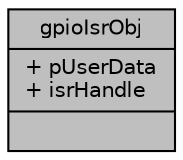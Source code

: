 digraph "gpioIsrObj"
{
  edge [fontname="Helvetica",fontsize="10",labelfontname="Helvetica",labelfontsize="10"];
  node [fontname="Helvetica",fontsize="10",shape=record];
  Node1 [label="{gpioIsrObj\n|+ pUserData\l+ isrHandle\l|}",height=0.2,width=0.4,color="black", fillcolor="grey75", style="filled", fontcolor="black"];
}
